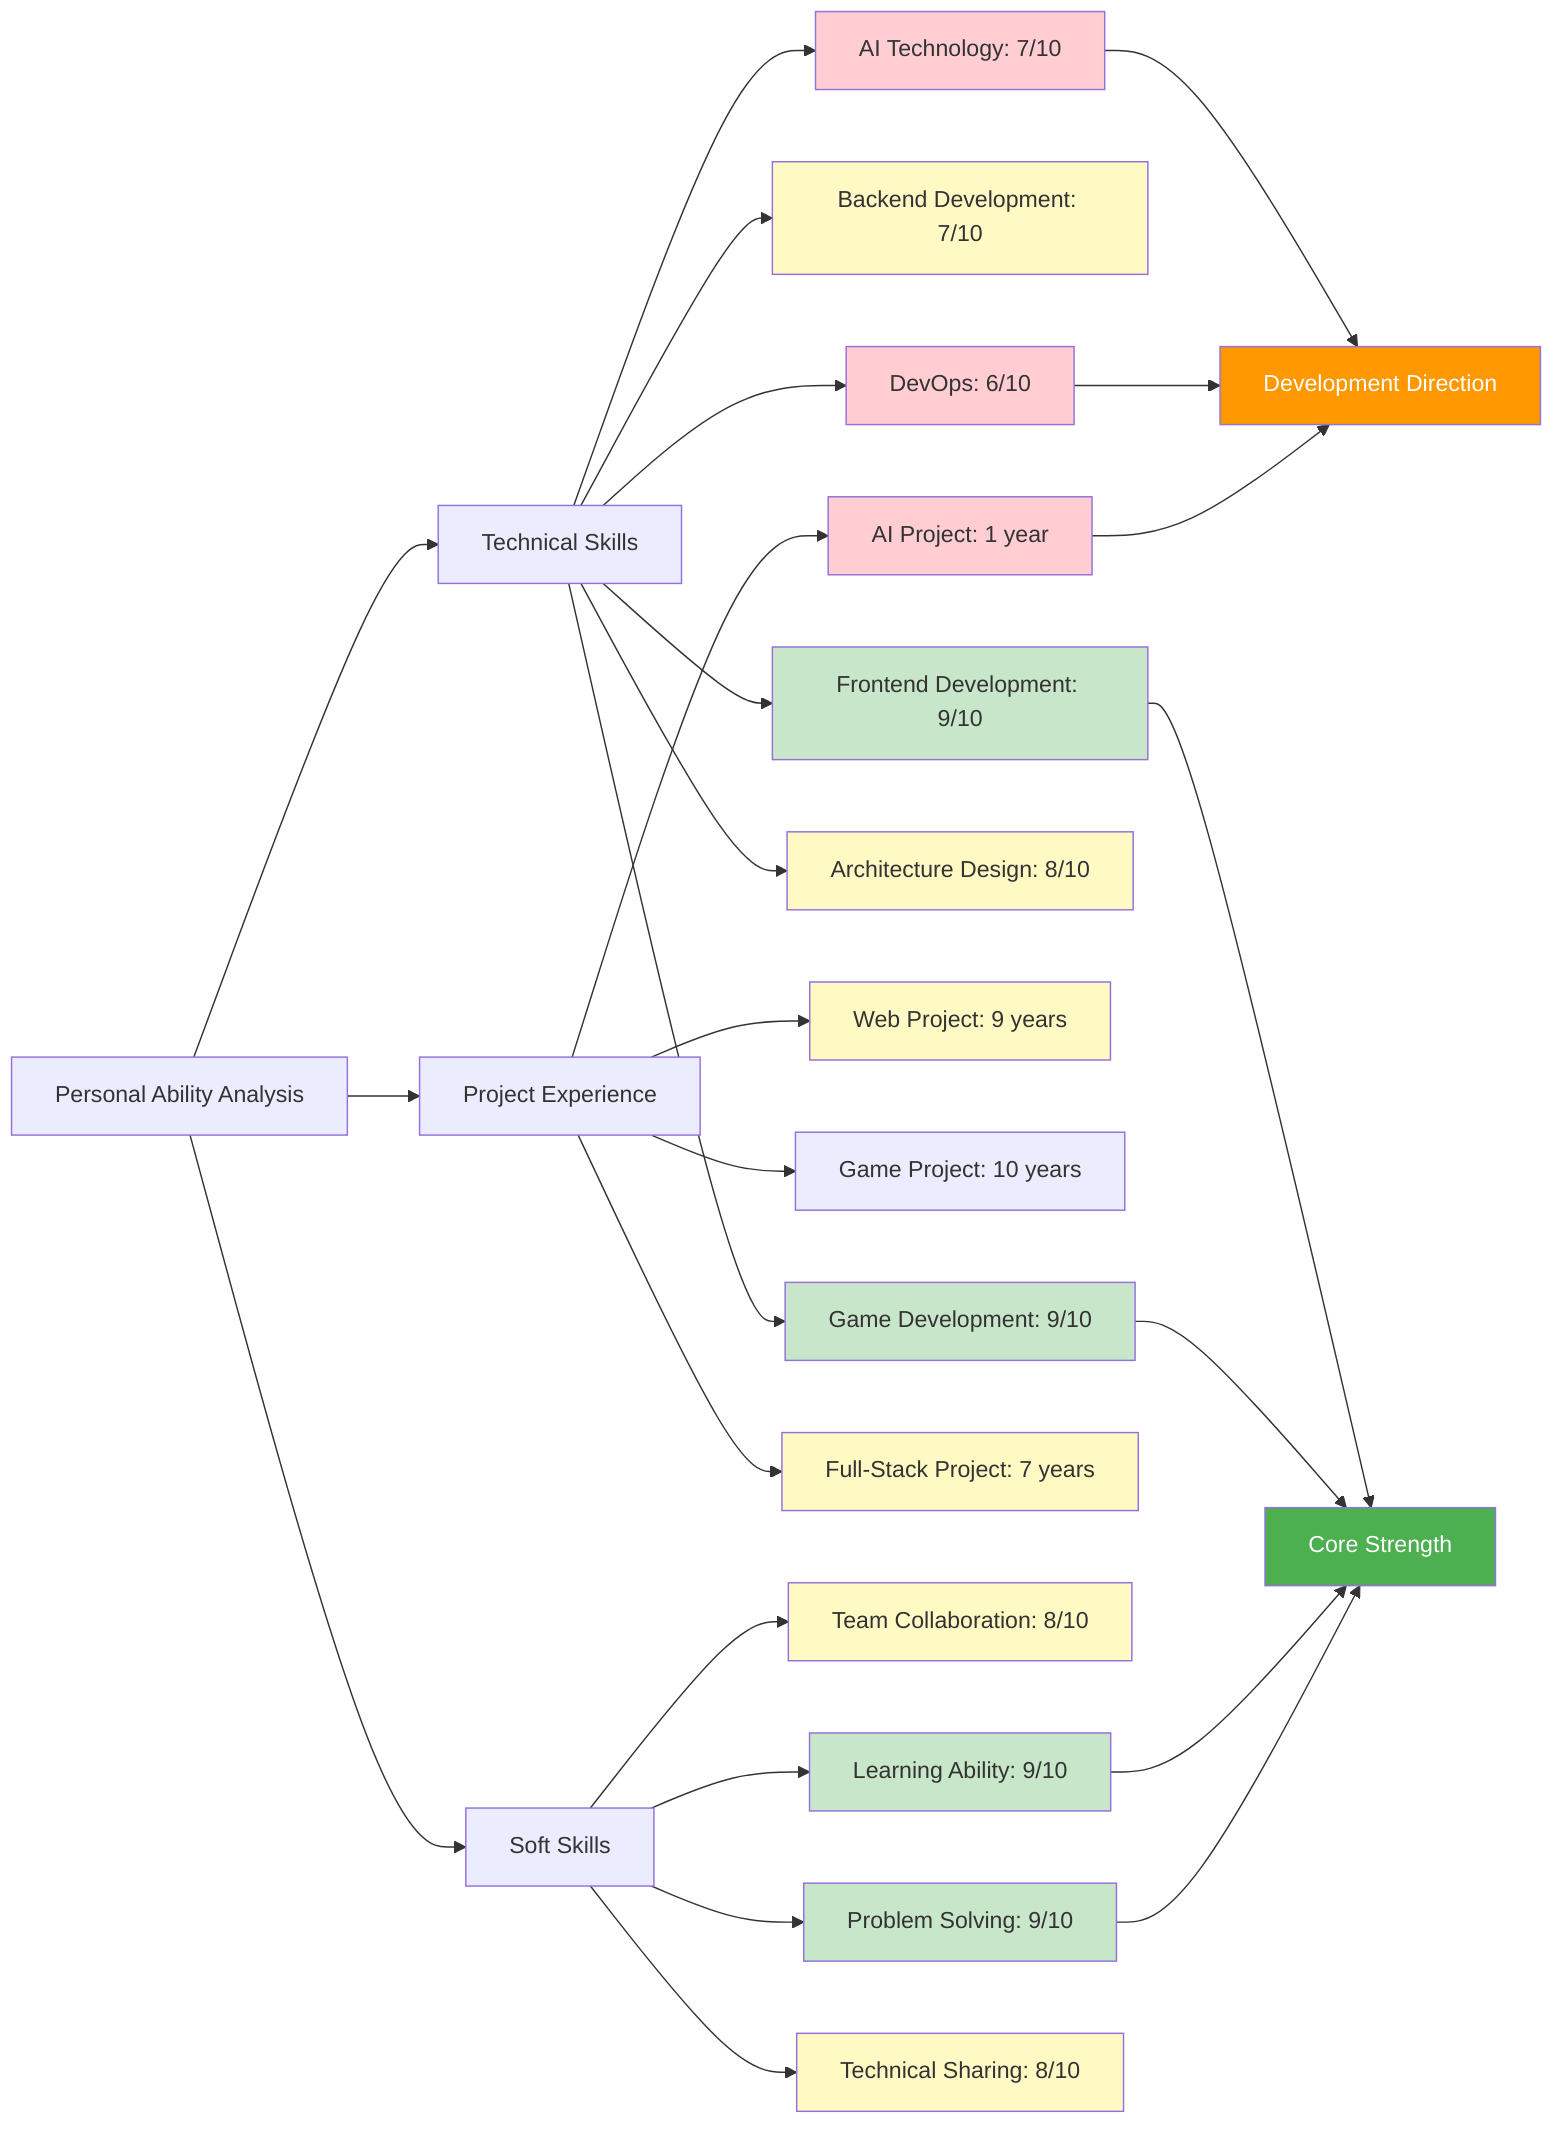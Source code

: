 flowchart LR
    %% Personal Ability Analysis
    A[Personal Ability Analysis] --> B[Technical Skills]
    A --> C[Project Experience]
    A --> D[Soft Skills]

    %% Technical Skills Branch
    B --> B1[Frontend Development: 9/10]
    B --> B2[Backend Development: 7/10]
    B --> B3[Game Development: 9/10]
    B --> B4[AI Technology: 7/10]
    B --> B5[DevOps: 6/10]
    B --> B6[Architecture Design: 8/10]

    %% Project Experience Branch
    C --> C1[Web Project: 9 years]
    C --> C2[Game Project: 10 years]
    C --> C3[AI Project: 1 year]
    C --> C4[Full-Stack Project: 7 years]

    %% Soft Skills Branch
    D --> D1[Team Collaboration: 8/10]
    D --> D2[Learning Ability: 9/10]
    D --> D3[Problem Solving: 9/10]
    D --> D4[Technical Sharing: 8/10]

    %% Strength Areas
    B1 --> E1[Core Strength]
    B3 --> E1
    D2 --> E1
    D3 --> E1

    %% Development Areas
    B4 --> E2[Development Direction]
    B5 --> E2
    C3 --> E2

    %% Styles
    classDef strong fill:#c8e6c9
    classDef medium fill:#fff9c4
    classDef developing fill:#ffcdd2
    classDef advantage fill:#4caf50,color:#fff
    classDef growth fill:#ff9800,color:#fff

    class B1,B3,D2,D3 strong
    class B2,B6,C1,C4,D1,D4 medium
    class B4,B5,C3 developing
    class E1 advantage
    class E2 growth